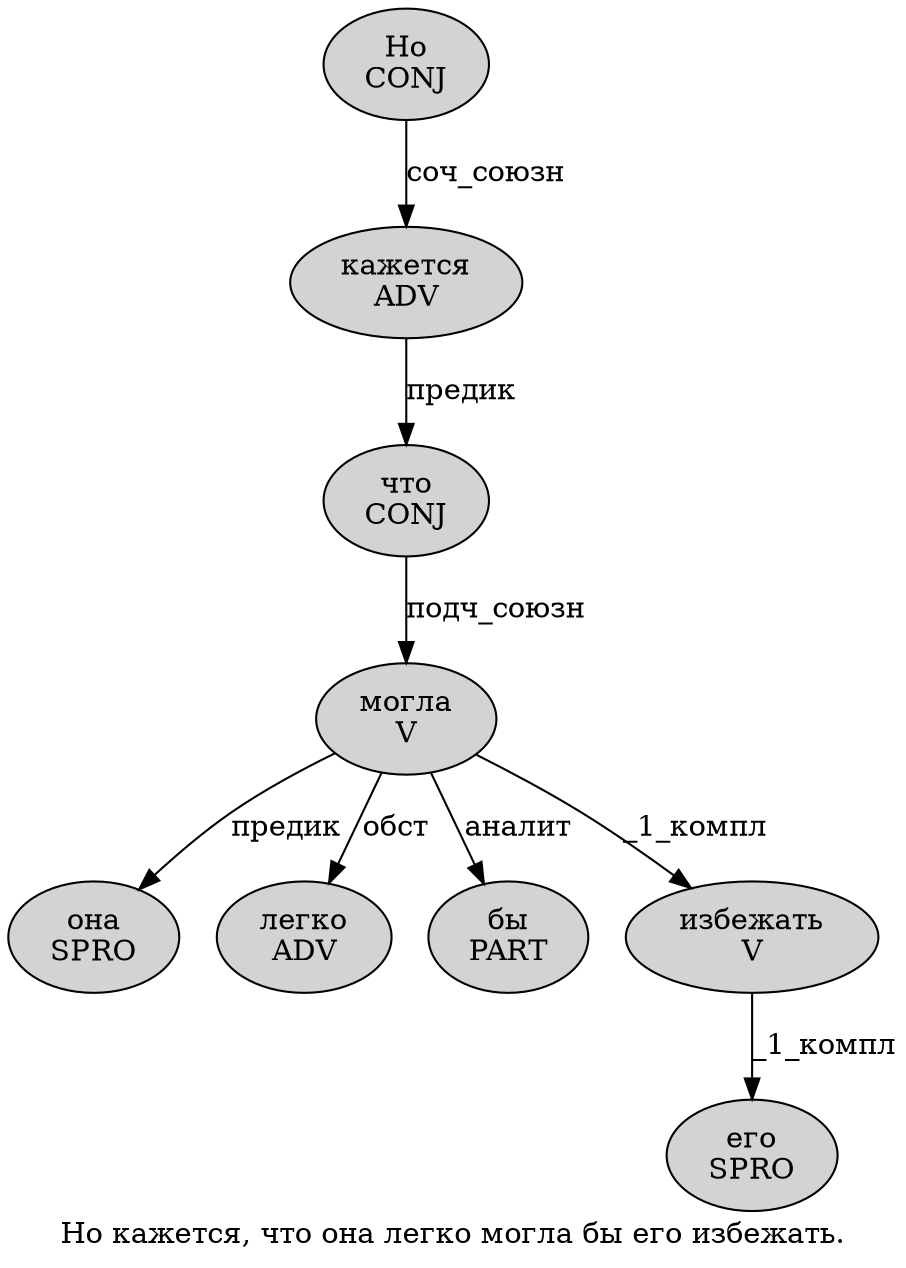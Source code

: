 digraph SENTENCE_1367 {
	graph [label="Но кажется, что она легко могла бы его избежать."]
	node [style=filled]
		0 [label="Но
CONJ" color="" fillcolor=lightgray penwidth=1 shape=ellipse]
		1 [label="кажется
ADV" color="" fillcolor=lightgray penwidth=1 shape=ellipse]
		3 [label="что
CONJ" color="" fillcolor=lightgray penwidth=1 shape=ellipse]
		4 [label="она
SPRO" color="" fillcolor=lightgray penwidth=1 shape=ellipse]
		5 [label="легко
ADV" color="" fillcolor=lightgray penwidth=1 shape=ellipse]
		6 [label="могла
V" color="" fillcolor=lightgray penwidth=1 shape=ellipse]
		7 [label="бы
PART" color="" fillcolor=lightgray penwidth=1 shape=ellipse]
		8 [label="его
SPRO" color="" fillcolor=lightgray penwidth=1 shape=ellipse]
		9 [label="избежать
V" color="" fillcolor=lightgray penwidth=1 shape=ellipse]
			6 -> 4 [label="предик"]
			6 -> 5 [label="обст"]
			6 -> 7 [label="аналит"]
			6 -> 9 [label="_1_компл"]
			9 -> 8 [label="_1_компл"]
			1 -> 3 [label="предик"]
			0 -> 1 [label="соч_союзн"]
			3 -> 6 [label="подч_союзн"]
}